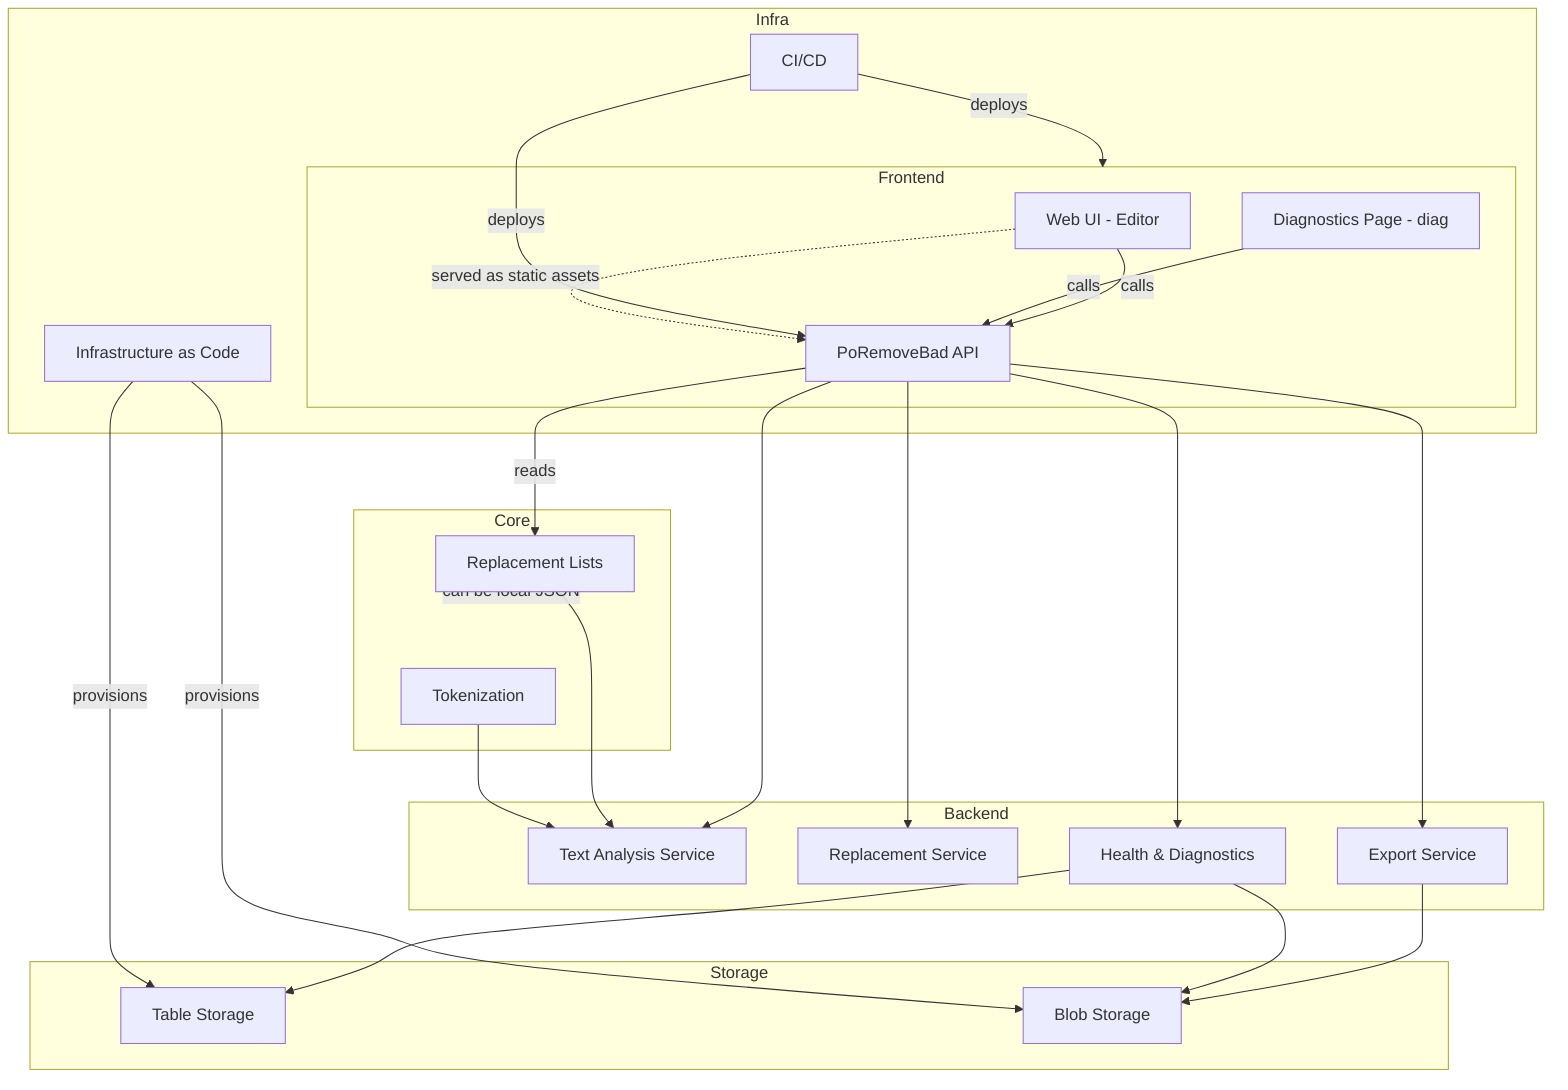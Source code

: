%% Component Diagram — PoRemoveBad
%% Language-agnostic component overview for regeneration

graph TB
  subgraph Frontend
    direction TB
    UI[Web UI - Editor]
    DiagPage[Diagnostics Page - diag]
    UI -->|calls| API[HTTP API]
    DiagPage -->|calls| API
  end

  subgraph Backend
    direction TB
    API[PoRemoveBad API]
    AnalysisSvc[Text Analysis Service]
    ReplaceSvc[Replacement Service]
    ExportSvc[Export Service]
    HealthSvc[Health & Diagnostics]
    API --> AnalysisSvc
    API --> ReplaceSvc
    API --> ExportSvc
    API --> HealthSvc
  end

  subgraph Core
    direction TB
    RulesStore[Replacement Lists]
    Tokenizer[Tokenization]
    RulesStore --> AnalysisSvc
    Tokenizer --> AnalysisSvc
  end

  subgraph Storage
    direction TB
    TableStorage[Table Storage]
    BlobStorage[Blob Storage]
    ExportSvc --> BlobStorage
    HealthSvc --> TableStorage
    HealthSvc --> BlobStorage
  end

  subgraph Infra
    direction TB
    IaC[Infrastructure as Code]
    CI[CI/CD]
    IaC -->|provisions| TableStorage
    IaC -->|provisions| BlobStorage
    CI -->|deploys| API
    CI -->|deploys| Frontend
  end

  UI -.->|served as static assets| API
  API -->|reads| RulesStore
  RulesStore -->|can be local JSON| Core